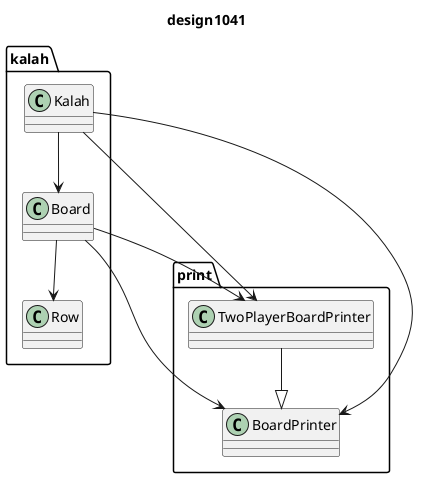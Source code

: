 @startuml
title design1041
class kalah.Board
class kalah.Kalah
class kalah.Row
class print.BoardPrinter
class print.TwoPlayerBoardPrinter

print.TwoPlayerBoardPrinter --|>print.BoardPrinter
kalah.Kalah -->print.BoardPrinter
kalah.Kalah -->print.TwoPlayerBoardPrinter
kalah.Kalah -->kalah.Board
kalah.Board -->print.BoardPrinter
kalah.Board -->print.TwoPlayerBoardPrinter
kalah.Board -->kalah.Row
@enduml
